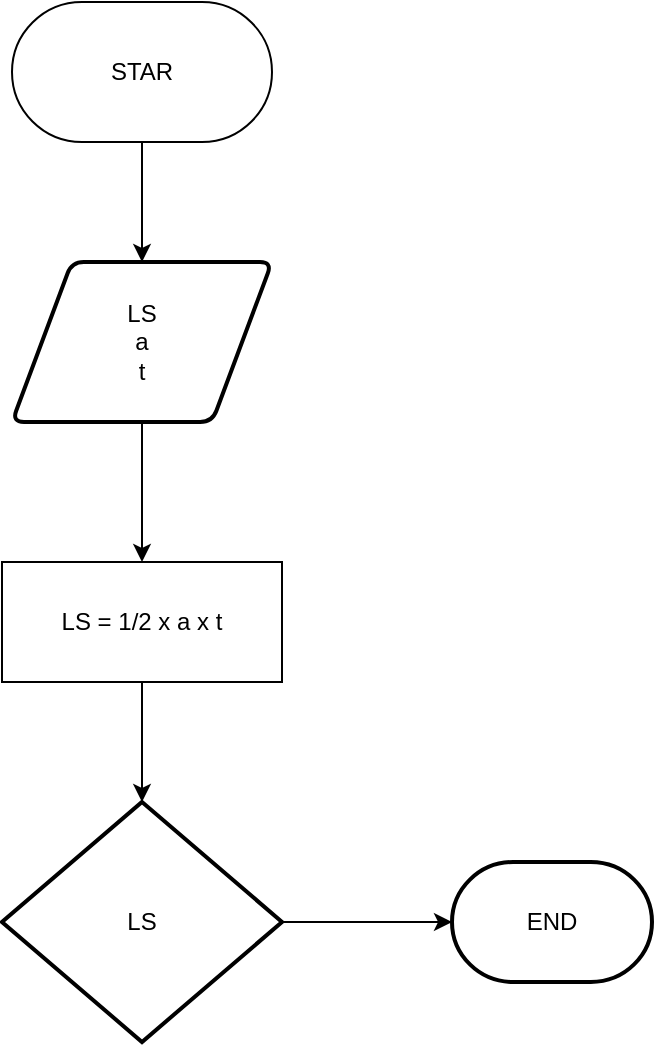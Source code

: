 <mxfile version="22.0.4" type="github">
  <diagram id="C5RBs43oDa-KdzZeNtuy" name="Page-1">
    <mxGraphModel dx="1050" dy="558" grid="1" gridSize="10" guides="1" tooltips="1" connect="1" arrows="1" fold="1" page="1" pageScale="1" pageWidth="827" pageHeight="1169" math="0" shadow="0">
      <root>
        <mxCell id="WIyWlLk6GJQsqaUBKTNV-0" />
        <mxCell id="WIyWlLk6GJQsqaUBKTNV-1" parent="WIyWlLk6GJQsqaUBKTNV-0" />
        <mxCell id="gNR5llckBZWzXUd6A0-1-13" value="" style="edgeStyle=orthogonalEdgeStyle;rounded=0;orthogonalLoop=1;jettySize=auto;html=1;" edge="1" parent="WIyWlLk6GJQsqaUBKTNV-1" source="gNR5llckBZWzXUd6A0-1-0" target="gNR5llckBZWzXUd6A0-1-1">
          <mxGeometry relative="1" as="geometry" />
        </mxCell>
        <mxCell id="gNR5llckBZWzXUd6A0-1-0" value="STAR" style="html=1;dashed=0;whiteSpace=wrap;shape=mxgraph.dfd.start" vertex="1" parent="WIyWlLk6GJQsqaUBKTNV-1">
          <mxGeometry x="340" y="50" width="130" height="70" as="geometry" />
        </mxCell>
        <mxCell id="gNR5llckBZWzXUd6A0-1-14" value="" style="edgeStyle=orthogonalEdgeStyle;rounded=0;orthogonalLoop=1;jettySize=auto;html=1;" edge="1" parent="WIyWlLk6GJQsqaUBKTNV-1" source="gNR5llckBZWzXUd6A0-1-1" target="gNR5llckBZWzXUd6A0-1-2">
          <mxGeometry relative="1" as="geometry" />
        </mxCell>
        <mxCell id="gNR5llckBZWzXUd6A0-1-1" value="&lt;div&gt;LS&lt;/div&gt;&lt;div&gt;a&lt;/div&gt;&lt;div&gt;t&lt;br&gt;&lt;/div&gt;" style="shape=parallelogram;html=1;strokeWidth=2;perimeter=parallelogramPerimeter;whiteSpace=wrap;rounded=1;arcSize=12;size=0.23;" vertex="1" parent="WIyWlLk6GJQsqaUBKTNV-1">
          <mxGeometry x="340" y="180" width="130" height="80" as="geometry" />
        </mxCell>
        <mxCell id="gNR5llckBZWzXUd6A0-1-15" value="" style="edgeStyle=orthogonalEdgeStyle;rounded=0;orthogonalLoop=1;jettySize=auto;html=1;" edge="1" parent="WIyWlLk6GJQsqaUBKTNV-1" source="gNR5llckBZWzXUd6A0-1-2" target="gNR5llckBZWzXUd6A0-1-5">
          <mxGeometry relative="1" as="geometry" />
        </mxCell>
        <mxCell id="gNR5llckBZWzXUd6A0-1-2" value="LS = 1/2 x a x t" style="html=1;dashed=0;whiteSpace=wrap;" vertex="1" parent="WIyWlLk6GJQsqaUBKTNV-1">
          <mxGeometry x="335" y="330" width="140" height="60" as="geometry" />
        </mxCell>
        <mxCell id="gNR5llckBZWzXUd6A0-1-16" value="" style="edgeStyle=orthogonalEdgeStyle;rounded=0;orthogonalLoop=1;jettySize=auto;html=1;" edge="1" parent="WIyWlLk6GJQsqaUBKTNV-1" source="gNR5llckBZWzXUd6A0-1-5" target="gNR5llckBZWzXUd6A0-1-6">
          <mxGeometry relative="1" as="geometry" />
        </mxCell>
        <mxCell id="gNR5llckBZWzXUd6A0-1-5" value="LS" style="strokeWidth=2;html=1;shape=mxgraph.flowchart.decision;whiteSpace=wrap;" vertex="1" parent="WIyWlLk6GJQsqaUBKTNV-1">
          <mxGeometry x="335" y="450" width="140" height="120" as="geometry" />
        </mxCell>
        <mxCell id="gNR5llckBZWzXUd6A0-1-6" value="END" style="strokeWidth=2;html=1;shape=mxgraph.flowchart.terminator;whiteSpace=wrap;" vertex="1" parent="WIyWlLk6GJQsqaUBKTNV-1">
          <mxGeometry x="560" y="480" width="100" height="60" as="geometry" />
        </mxCell>
      </root>
    </mxGraphModel>
  </diagram>
</mxfile>
